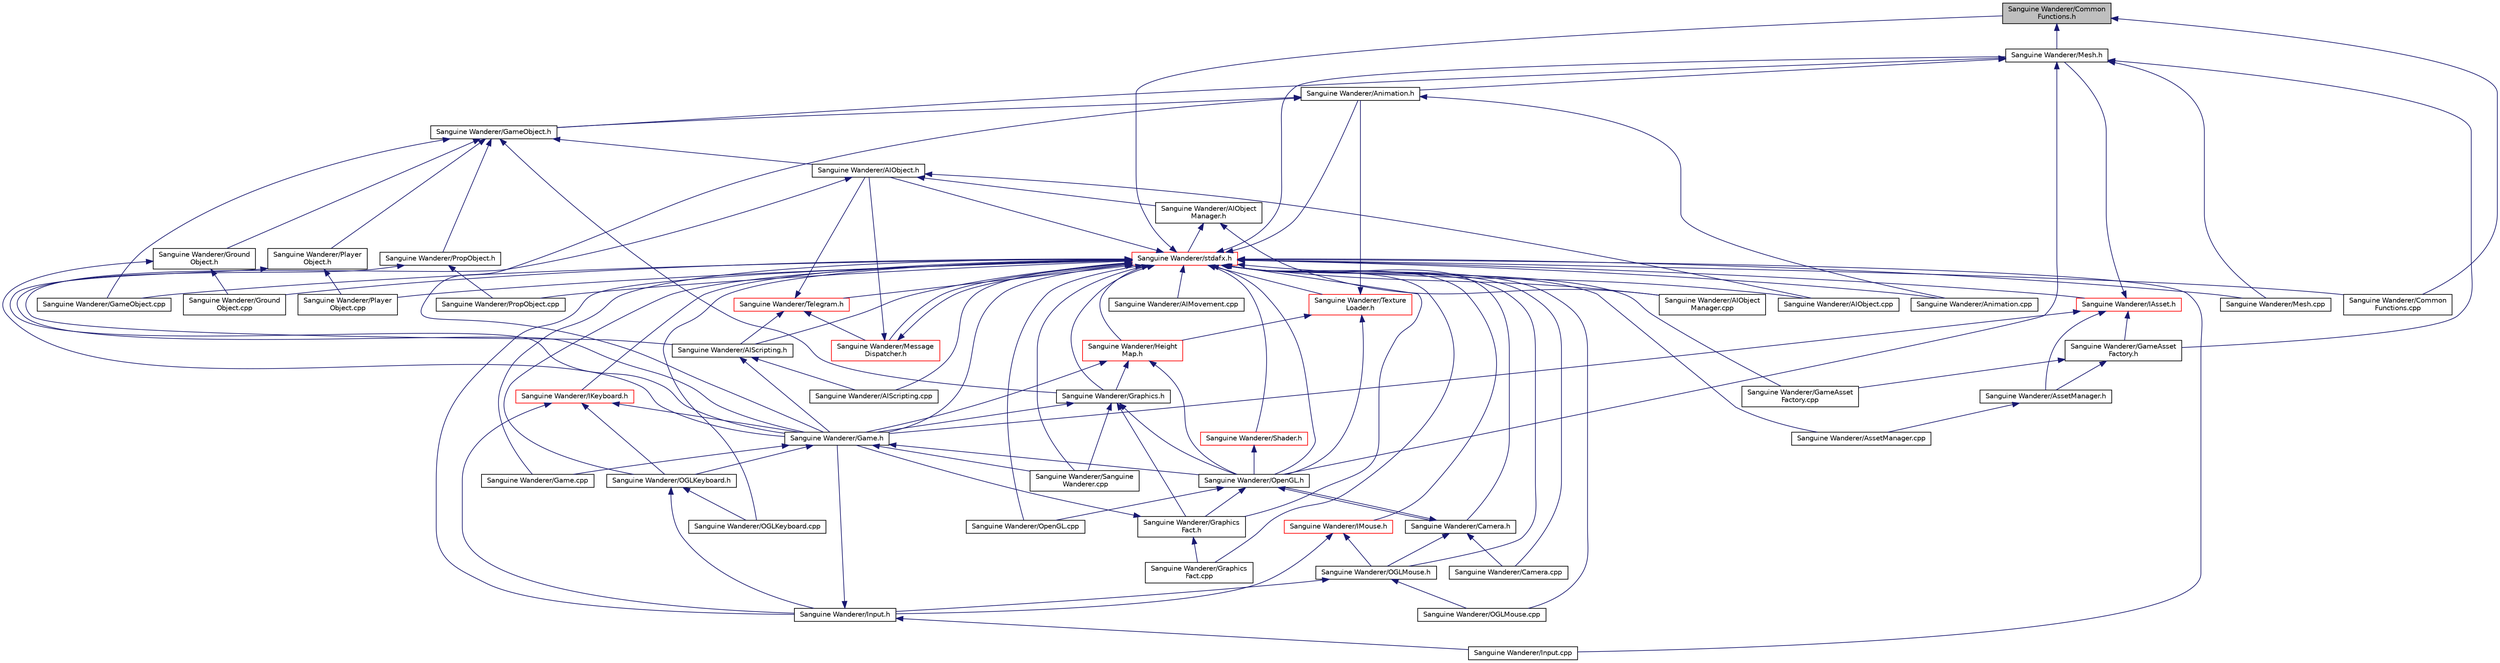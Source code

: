 digraph "Sanguine Wanderer/CommonFunctions.h"
{
  edge [fontname="Helvetica",fontsize="10",labelfontname="Helvetica",labelfontsize="10"];
  node [fontname="Helvetica",fontsize="10",shape=record];
  Node1 [label="Sanguine Wanderer/Common\lFunctions.h",height=0.2,width=0.4,color="black", fillcolor="grey75", style="filled" fontcolor="black"];
  Node1 -> Node2 [dir="back",color="midnightblue",fontsize="10",style="solid",fontname="Helvetica"];
  Node2 [label="Sanguine Wanderer/Mesh.h",height=0.2,width=0.4,color="black", fillcolor="white", style="filled",URL="$_mesh_8h.html",tooltip="Declares the mesh class. "];
  Node2 -> Node3 [dir="back",color="midnightblue",fontsize="10",style="solid",fontname="Helvetica"];
  Node3 [label="Sanguine Wanderer/Animation.h",height=0.2,width=0.4,color="black", fillcolor="white", style="filled",URL="$_animation_8h.html",tooltip="Declares the animation class. "];
  Node3 -> Node4 [dir="back",color="midnightblue",fontsize="10",style="solid",fontname="Helvetica"];
  Node4 [label="Sanguine Wanderer/GameObject.h",height=0.2,width=0.4,color="black", fillcolor="white", style="filled",URL="$_game_object_8h.html",tooltip="Declares the game object class. "];
  Node4 -> Node5 [dir="back",color="midnightblue",fontsize="10",style="solid",fontname="Helvetica"];
  Node5 [label="Sanguine Wanderer/AIObject.h",height=0.2,width=0.4,color="black", fillcolor="white", style="filled",URL="$_a_i_object_8h.html"];
  Node5 -> Node6 [dir="back",color="midnightblue",fontsize="10",style="solid",fontname="Helvetica"];
  Node6 [label="Sanguine Wanderer/AIObject\lManager.h",height=0.2,width=0.4,color="black", fillcolor="white", style="filled",URL="$_a_i_object_manager_8h.html"];
  Node6 -> Node7 [dir="back",color="midnightblue",fontsize="10",style="solid",fontname="Helvetica"];
  Node7 [label="Sanguine Wanderer/stdafx.h",height=0.2,width=0.4,color="red", fillcolor="white", style="filled",URL="$stdafx_8h.html"];
  Node7 -> Node8 [dir="back",color="midnightblue",fontsize="10",style="solid",fontname="Helvetica"];
  Node8 [label="Sanguine Wanderer/AIMovement.cpp",height=0.2,width=0.4,color="black", fillcolor="white", style="filled",URL="$_a_i_movement_8cpp.html"];
  Node7 -> Node5 [dir="back",color="midnightblue",fontsize="10",style="solid",fontname="Helvetica"];
  Node7 -> Node9 [dir="back",color="midnightblue",fontsize="10",style="solid",fontname="Helvetica"];
  Node9 [label="Sanguine Wanderer/Telegram.h",height=0.2,width=0.4,color="red", fillcolor="white", style="filled",URL="$_telegram_8h.html"];
  Node9 -> Node10 [dir="back",color="midnightblue",fontsize="10",style="solid",fontname="Helvetica"];
  Node10 [label="Sanguine Wanderer/Message\lDispatcher.h",height=0.2,width=0.4,color="red", fillcolor="white", style="filled",URL="$_message_dispatcher_8h.html"];
  Node10 -> Node7 [dir="back",color="midnightblue",fontsize="10",style="solid",fontname="Helvetica"];
  Node10 -> Node5 [dir="back",color="midnightblue",fontsize="10",style="solid",fontname="Helvetica"];
  Node9 -> Node5 [dir="back",color="midnightblue",fontsize="10",style="solid",fontname="Helvetica"];
  Node9 -> Node11 [dir="back",color="midnightblue",fontsize="10",style="solid",fontname="Helvetica"];
  Node11 [label="Sanguine Wanderer/AIScripting.h",height=0.2,width=0.4,color="black", fillcolor="white", style="filled",URL="$_a_i_scripting_8h.html"];
  Node11 -> Node12 [dir="back",color="midnightblue",fontsize="10",style="solid",fontname="Helvetica"];
  Node12 [label="Sanguine Wanderer/AIScripting.cpp",height=0.2,width=0.4,color="black", fillcolor="white", style="filled",URL="$_a_i_scripting_8cpp.html"];
  Node11 -> Node13 [dir="back",color="midnightblue",fontsize="10",style="solid",fontname="Helvetica"];
  Node13 [label="Sanguine Wanderer/Game.h",height=0.2,width=0.4,color="black", fillcolor="white", style="filled",URL="$_game_8h.html",tooltip="Declares the game class. "];
  Node13 -> Node14 [dir="back",color="midnightblue",fontsize="10",style="solid",fontname="Helvetica"];
  Node14 [label="Sanguine Wanderer/OpenGL.h",height=0.2,width=0.4,color="black", fillcolor="white", style="filled",URL="$_open_g_l_8h.html",tooltip="Declares the open gl class. "];
  Node14 -> Node15 [dir="back",color="midnightblue",fontsize="10",style="solid",fontname="Helvetica"];
  Node15 [label="Sanguine Wanderer/Camera.h",height=0.2,width=0.4,color="black", fillcolor="white", style="filled",URL="$_camera_8h.html",tooltip="Declares the camera class. "];
  Node15 -> Node16 [dir="back",color="midnightblue",fontsize="10",style="solid",fontname="Helvetica"];
  Node16 [label="Sanguine Wanderer/Camera.cpp",height=0.2,width=0.4,color="black", fillcolor="white", style="filled",URL="$_camera_8cpp.html"];
  Node15 -> Node14 [dir="back",color="midnightblue",fontsize="10",style="solid",fontname="Helvetica"];
  Node15 -> Node17 [dir="back",color="midnightblue",fontsize="10",style="solid",fontname="Helvetica"];
  Node17 [label="Sanguine Wanderer/OGLMouse.h",height=0.2,width=0.4,color="black", fillcolor="white", style="filled",URL="$_o_g_l_mouse_8h.html"];
  Node17 -> Node18 [dir="back",color="midnightblue",fontsize="10",style="solid",fontname="Helvetica"];
  Node18 [label="Sanguine Wanderer/Input.h",height=0.2,width=0.4,color="black", fillcolor="white", style="filled",URL="$_input_8h.html"];
  Node18 -> Node13 [dir="back",color="midnightblue",fontsize="10",style="solid",fontname="Helvetica"];
  Node18 -> Node19 [dir="back",color="midnightblue",fontsize="10",style="solid",fontname="Helvetica"];
  Node19 [label="Sanguine Wanderer/Input.cpp",height=0.2,width=0.4,color="black", fillcolor="white", style="filled",URL="$_input_8cpp.html"];
  Node17 -> Node20 [dir="back",color="midnightblue",fontsize="10",style="solid",fontname="Helvetica"];
  Node20 [label="Sanguine Wanderer/OGLMouse.cpp",height=0.2,width=0.4,color="black", fillcolor="white", style="filled",URL="$_o_g_l_mouse_8cpp.html"];
  Node14 -> Node21 [dir="back",color="midnightblue",fontsize="10",style="solid",fontname="Helvetica"];
  Node21 [label="Sanguine Wanderer/Graphics\lFact.h",height=0.2,width=0.4,color="black", fillcolor="white", style="filled",URL="$_graphics_fact_8h.html"];
  Node21 -> Node13 [dir="back",color="midnightblue",fontsize="10",style="solid",fontname="Helvetica"];
  Node21 -> Node22 [dir="back",color="midnightblue",fontsize="10",style="solid",fontname="Helvetica"];
  Node22 [label="Sanguine Wanderer/Graphics\lFact.cpp",height=0.2,width=0.4,color="black", fillcolor="white", style="filled",URL="$_graphics_fact_8cpp.html"];
  Node14 -> Node23 [dir="back",color="midnightblue",fontsize="10",style="solid",fontname="Helvetica"];
  Node23 [label="Sanguine Wanderer/OpenGL.cpp",height=0.2,width=0.4,color="black", fillcolor="white", style="filled",URL="$_open_g_l_8cpp.html"];
  Node13 -> Node24 [dir="back",color="midnightblue",fontsize="10",style="solid",fontname="Helvetica"];
  Node24 [label="Sanguine Wanderer/OGLKeyboard.h",height=0.2,width=0.4,color="black", fillcolor="white", style="filled",URL="$_o_g_l_keyboard_8h.html"];
  Node24 -> Node18 [dir="back",color="midnightblue",fontsize="10",style="solid",fontname="Helvetica"];
  Node24 -> Node25 [dir="back",color="midnightblue",fontsize="10",style="solid",fontname="Helvetica"];
  Node25 [label="Sanguine Wanderer/OGLKeyboard.cpp",height=0.2,width=0.4,color="black", fillcolor="white", style="filled",URL="$_o_g_l_keyboard_8cpp.html"];
  Node13 -> Node26 [dir="back",color="midnightblue",fontsize="10",style="solid",fontname="Helvetica"];
  Node26 [label="Sanguine Wanderer/Game.cpp",height=0.2,width=0.4,color="black", fillcolor="white", style="filled",URL="$_game_8cpp.html"];
  Node13 -> Node27 [dir="back",color="midnightblue",fontsize="10",style="solid",fontname="Helvetica"];
  Node27 [label="Sanguine Wanderer/Sanguine\l Wanderer.cpp",height=0.2,width=0.4,color="black", fillcolor="white", style="filled",URL="$_sanguine_01_wanderer_8cpp.html"];
  Node7 -> Node10 [dir="back",color="midnightblue",fontsize="10",style="solid",fontname="Helvetica"];
  Node7 -> Node3 [dir="back",color="midnightblue",fontsize="10",style="solid",fontname="Helvetica"];
  Node7 -> Node2 [dir="back",color="midnightblue",fontsize="10",style="solid",fontname="Helvetica"];
  Node7 -> Node28 [dir="back",color="midnightblue",fontsize="10",style="solid",fontname="Helvetica"];
  Node28 [label="Sanguine Wanderer/IAsset.h",height=0.2,width=0.4,color="red", fillcolor="white", style="filled",URL="$_i_asset_8h.html"];
  Node28 -> Node2 [dir="back",color="midnightblue",fontsize="10",style="solid",fontname="Helvetica"];
  Node28 -> Node29 [dir="back",color="midnightblue",fontsize="10",style="solid",fontname="Helvetica"];
  Node29 [label="Sanguine Wanderer/AssetManager.h",height=0.2,width=0.4,color="black", fillcolor="white", style="filled",URL="$_asset_manager_8h.html"];
  Node29 -> Node30 [dir="back",color="midnightblue",fontsize="10",style="solid",fontname="Helvetica"];
  Node30 [label="Sanguine Wanderer/AssetManager.cpp",height=0.2,width=0.4,color="black", fillcolor="white", style="filled",URL="$_asset_manager_8cpp.html"];
  Node28 -> Node31 [dir="back",color="midnightblue",fontsize="10",style="solid",fontname="Helvetica"];
  Node31 [label="Sanguine Wanderer/GameAsset\lFactory.h",height=0.2,width=0.4,color="black", fillcolor="white", style="filled",URL="$_game_asset_factory_8h.html"];
  Node31 -> Node29 [dir="back",color="midnightblue",fontsize="10",style="solid",fontname="Helvetica"];
  Node31 -> Node32 [dir="back",color="midnightblue",fontsize="10",style="solid",fontname="Helvetica"];
  Node32 [label="Sanguine Wanderer/GameAsset\lFactory.cpp",height=0.2,width=0.4,color="black", fillcolor="white", style="filled",URL="$_game_asset_factory_8cpp.html"];
  Node28 -> Node13 [dir="back",color="midnightblue",fontsize="10",style="solid",fontname="Helvetica"];
  Node7 -> Node1 [dir="back",color="midnightblue",fontsize="10",style="solid",fontname="Helvetica"];
  Node7 -> Node33 [dir="back",color="midnightblue",fontsize="10",style="solid",fontname="Helvetica"];
  Node33 [label="Sanguine Wanderer/Texture\lLoader.h",height=0.2,width=0.4,color="red", fillcolor="white", style="filled",URL="$_texture_loader_8h.html",tooltip="Declares the texture loader class. "];
  Node33 -> Node3 [dir="back",color="midnightblue",fontsize="10",style="solid",fontname="Helvetica"];
  Node33 -> Node34 [dir="back",color="midnightblue",fontsize="10",style="solid",fontname="Helvetica"];
  Node34 [label="Sanguine Wanderer/Height\lMap.h",height=0.2,width=0.4,color="red", fillcolor="white", style="filled",URL="$_height_map_8h.html",tooltip="Declares the height map class. "];
  Node34 -> Node35 [dir="back",color="midnightblue",fontsize="10",style="solid",fontname="Helvetica"];
  Node35 [label="Sanguine Wanderer/Graphics.h",height=0.2,width=0.4,color="black", fillcolor="white", style="filled",URL="$_graphics_8h.html",tooltip="Declares the graphics class. "];
  Node35 -> Node14 [dir="back",color="midnightblue",fontsize="10",style="solid",fontname="Helvetica"];
  Node35 -> Node13 [dir="back",color="midnightblue",fontsize="10",style="solid",fontname="Helvetica"];
  Node35 -> Node21 [dir="back",color="midnightblue",fontsize="10",style="solid",fontname="Helvetica"];
  Node35 -> Node27 [dir="back",color="midnightblue",fontsize="10",style="solid",fontname="Helvetica"];
  Node34 -> Node14 [dir="back",color="midnightblue",fontsize="10",style="solid",fontname="Helvetica"];
  Node34 -> Node13 [dir="back",color="midnightblue",fontsize="10",style="solid",fontname="Helvetica"];
  Node33 -> Node14 [dir="back",color="midnightblue",fontsize="10",style="solid",fontname="Helvetica"];
  Node7 -> Node36 [dir="back",color="midnightblue",fontsize="10",style="solid",fontname="Helvetica"];
  Node36 [label="Sanguine Wanderer/AIObject.cpp",height=0.2,width=0.4,color="black", fillcolor="white", style="filled",URL="$_a_i_object_8cpp.html"];
  Node7 -> Node37 [dir="back",color="midnightblue",fontsize="10",style="solid",fontname="Helvetica"];
  Node37 [label="Sanguine Wanderer/AIObject\lManager.cpp",height=0.2,width=0.4,color="black", fillcolor="white", style="filled",URL="$_a_i_object_manager_8cpp.html"];
  Node7 -> Node12 [dir="back",color="midnightblue",fontsize="10",style="solid",fontname="Helvetica"];
  Node7 -> Node11 [dir="back",color="midnightblue",fontsize="10",style="solid",fontname="Helvetica"];
  Node7 -> Node38 [dir="back",color="midnightblue",fontsize="10",style="solid",fontname="Helvetica"];
  Node38 [label="Sanguine Wanderer/Animation.cpp",height=0.2,width=0.4,color="black", fillcolor="white", style="filled",URL="$_animation_8cpp.html"];
  Node7 -> Node30 [dir="back",color="midnightblue",fontsize="10",style="solid",fontname="Helvetica"];
  Node7 -> Node16 [dir="back",color="midnightblue",fontsize="10",style="solid",fontname="Helvetica"];
  Node7 -> Node15 [dir="back",color="midnightblue",fontsize="10",style="solid",fontname="Helvetica"];
  Node7 -> Node14 [dir="back",color="midnightblue",fontsize="10",style="solid",fontname="Helvetica"];
  Node7 -> Node35 [dir="back",color="midnightblue",fontsize="10",style="solid",fontname="Helvetica"];
  Node7 -> Node34 [dir="back",color="midnightblue",fontsize="10",style="solid",fontname="Helvetica"];
  Node7 -> Node39 [dir="back",color="midnightblue",fontsize="10",style="solid",fontname="Helvetica"];
  Node39 [label="Sanguine Wanderer/Shader.h",height=0.2,width=0.4,color="red", fillcolor="white", style="filled",URL="$_shader_8h.html"];
  Node39 -> Node14 [dir="back",color="midnightblue",fontsize="10",style="solid",fontname="Helvetica"];
  Node7 -> Node13 [dir="back",color="midnightblue",fontsize="10",style="solid",fontname="Helvetica"];
  Node7 -> Node21 [dir="back",color="midnightblue",fontsize="10",style="solid",fontname="Helvetica"];
  Node7 -> Node18 [dir="back",color="midnightblue",fontsize="10",style="solid",fontname="Helvetica"];
  Node7 -> Node40 [dir="back",color="midnightblue",fontsize="10",style="solid",fontname="Helvetica"];
  Node40 [label="Sanguine Wanderer/IKeyboard.h",height=0.2,width=0.4,color="red", fillcolor="white", style="filled",URL="$_i_keyboard_8h.html"];
  Node40 -> Node18 [dir="back",color="midnightblue",fontsize="10",style="solid",fontname="Helvetica"];
  Node40 -> Node24 [dir="back",color="midnightblue",fontsize="10",style="solid",fontname="Helvetica"];
  Node40 -> Node13 [dir="back",color="midnightblue",fontsize="10",style="solid",fontname="Helvetica"];
  Node7 -> Node41 [dir="back",color="midnightblue",fontsize="10",style="solid",fontname="Helvetica"];
  Node41 [label="Sanguine Wanderer/IMouse.h",height=0.2,width=0.4,color="red", fillcolor="white", style="filled",URL="$_i_mouse_8h.html"];
  Node41 -> Node18 [dir="back",color="midnightblue",fontsize="10",style="solid",fontname="Helvetica"];
  Node41 -> Node17 [dir="back",color="midnightblue",fontsize="10",style="solid",fontname="Helvetica"];
  Node7 -> Node24 [dir="back",color="midnightblue",fontsize="10",style="solid",fontname="Helvetica"];
  Node7 -> Node17 [dir="back",color="midnightblue",fontsize="10",style="solid",fontname="Helvetica"];
  Node7 -> Node42 [dir="back",color="midnightblue",fontsize="10",style="solid",fontname="Helvetica"];
  Node42 [label="Sanguine Wanderer/Common\lFunctions.cpp",height=0.2,width=0.4,color="black", fillcolor="white", style="filled",URL="$_common_functions_8cpp.html"];
  Node7 -> Node26 [dir="back",color="midnightblue",fontsize="10",style="solid",fontname="Helvetica"];
  Node7 -> Node32 [dir="back",color="midnightblue",fontsize="10",style="solid",fontname="Helvetica"];
  Node7 -> Node43 [dir="back",color="midnightblue",fontsize="10",style="solid",fontname="Helvetica"];
  Node43 [label="Sanguine Wanderer/GameObject.cpp",height=0.2,width=0.4,color="black", fillcolor="white", style="filled",URL="$_game_object_8cpp.html"];
  Node7 -> Node22 [dir="back",color="midnightblue",fontsize="10",style="solid",fontname="Helvetica"];
  Node7 -> Node44 [dir="back",color="midnightblue",fontsize="10",style="solid",fontname="Helvetica"];
  Node44 [label="Sanguine Wanderer/Ground\lObject.cpp",height=0.2,width=0.4,color="black", fillcolor="white", style="filled",URL="$_ground_object_8cpp.html"];
  Node7 -> Node19 [dir="back",color="midnightblue",fontsize="10",style="solid",fontname="Helvetica"];
  Node7 -> Node45 [dir="back",color="midnightblue",fontsize="10",style="solid",fontname="Helvetica"];
  Node45 [label="Sanguine Wanderer/Mesh.cpp",height=0.2,width=0.4,color="black", fillcolor="white", style="filled",URL="$_mesh_8cpp.html"];
  Node7 -> Node25 [dir="back",color="midnightblue",fontsize="10",style="solid",fontname="Helvetica"];
  Node7 -> Node20 [dir="back",color="midnightblue",fontsize="10",style="solid",fontname="Helvetica"];
  Node7 -> Node23 [dir="back",color="midnightblue",fontsize="10",style="solid",fontname="Helvetica"];
  Node7 -> Node46 [dir="back",color="midnightblue",fontsize="10",style="solid",fontname="Helvetica"];
  Node46 [label="Sanguine Wanderer/Player\lObject.cpp",height=0.2,width=0.4,color="black", fillcolor="white", style="filled",URL="$_player_object_8cpp.html"];
  Node7 -> Node47 [dir="back",color="midnightblue",fontsize="10",style="solid",fontname="Helvetica"];
  Node47 [label="Sanguine Wanderer/PropObject.cpp",height=0.2,width=0.4,color="black", fillcolor="white", style="filled",URL="$_prop_object_8cpp.html"];
  Node7 -> Node27 [dir="back",color="midnightblue",fontsize="10",style="solid",fontname="Helvetica"];
  Node6 -> Node37 [dir="back",color="midnightblue",fontsize="10",style="solid",fontname="Helvetica"];
  Node5 -> Node36 [dir="back",color="midnightblue",fontsize="10",style="solid",fontname="Helvetica"];
  Node5 -> Node11 [dir="back",color="midnightblue",fontsize="10",style="solid",fontname="Helvetica"];
  Node4 -> Node35 [dir="back",color="midnightblue",fontsize="10",style="solid",fontname="Helvetica"];
  Node4 -> Node48 [dir="back",color="midnightblue",fontsize="10",style="solid",fontname="Helvetica"];
  Node48 [label="Sanguine Wanderer/Player\lObject.h",height=0.2,width=0.4,color="black", fillcolor="white", style="filled",URL="$_player_object_8h.html",tooltip="Declares the player object class. "];
  Node48 -> Node13 [dir="back",color="midnightblue",fontsize="10",style="solid",fontname="Helvetica"];
  Node48 -> Node46 [dir="back",color="midnightblue",fontsize="10",style="solid",fontname="Helvetica"];
  Node4 -> Node49 [dir="back",color="midnightblue",fontsize="10",style="solid",fontname="Helvetica"];
  Node49 [label="Sanguine Wanderer/Ground\lObject.h",height=0.2,width=0.4,color="black", fillcolor="white", style="filled",URL="$_ground_object_8h.html",tooltip="Declares the ground object class. "];
  Node49 -> Node13 [dir="back",color="midnightblue",fontsize="10",style="solid",fontname="Helvetica"];
  Node49 -> Node44 [dir="back",color="midnightblue",fontsize="10",style="solid",fontname="Helvetica"];
  Node4 -> Node50 [dir="back",color="midnightblue",fontsize="10",style="solid",fontname="Helvetica"];
  Node50 [label="Sanguine Wanderer/PropObject.h",height=0.2,width=0.4,color="black", fillcolor="white", style="filled",URL="$_prop_object_8h.html",tooltip="Declares the property object class. "];
  Node50 -> Node13 [dir="back",color="midnightblue",fontsize="10",style="solid",fontname="Helvetica"];
  Node50 -> Node47 [dir="back",color="midnightblue",fontsize="10",style="solid",fontname="Helvetica"];
  Node4 -> Node43 [dir="back",color="midnightblue",fontsize="10",style="solid",fontname="Helvetica"];
  Node3 -> Node38 [dir="back",color="midnightblue",fontsize="10",style="solid",fontname="Helvetica"];
  Node3 -> Node13 [dir="back",color="midnightblue",fontsize="10",style="solid",fontname="Helvetica"];
  Node2 -> Node4 [dir="back",color="midnightblue",fontsize="10",style="solid",fontname="Helvetica"];
  Node2 -> Node31 [dir="back",color="midnightblue",fontsize="10",style="solid",fontname="Helvetica"];
  Node2 -> Node14 [dir="back",color="midnightblue",fontsize="10",style="solid",fontname="Helvetica"];
  Node2 -> Node45 [dir="back",color="midnightblue",fontsize="10",style="solid",fontname="Helvetica"];
  Node1 -> Node42 [dir="back",color="midnightblue",fontsize="10",style="solid",fontname="Helvetica"];
}
